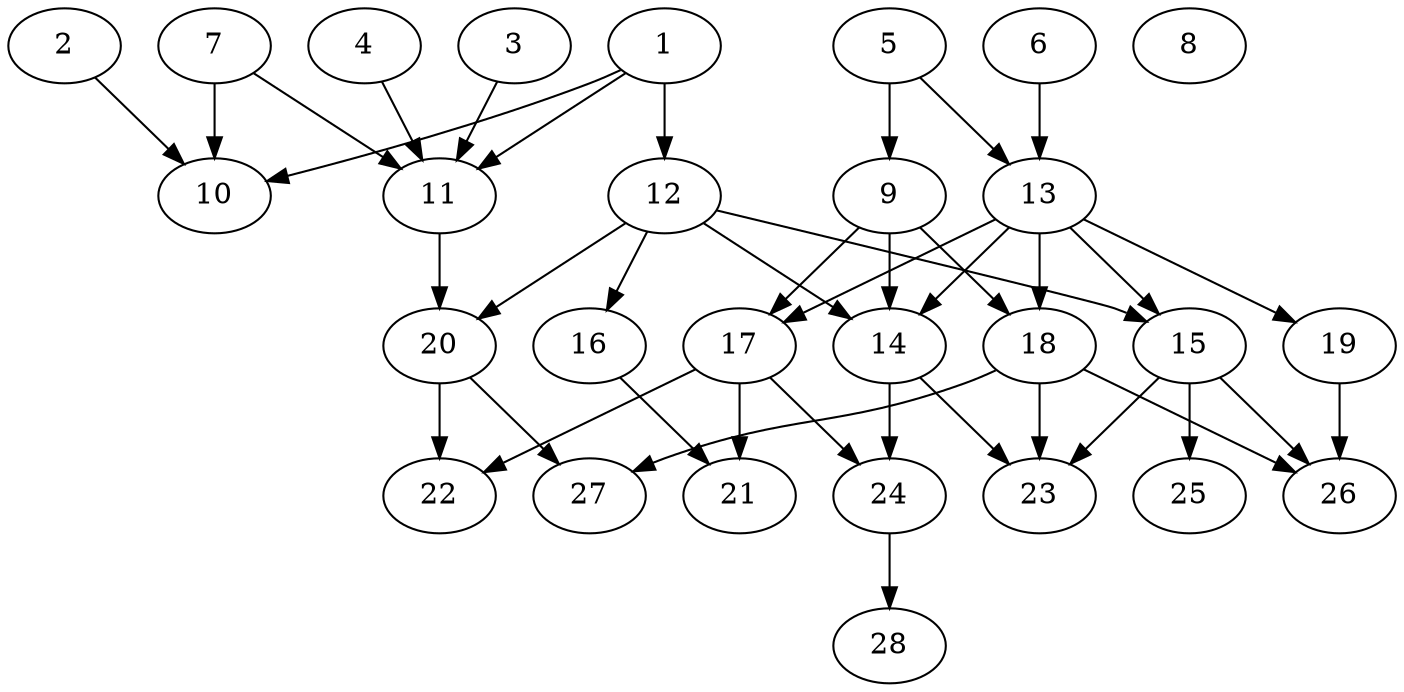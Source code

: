 // DAG (tier=2-normal, mode=compute, n=28, ccr=0.352, fat=0.595, density=0.431, regular=0.588, jump=0.184, mindata=524288, maxdata=8388608)
// DAG automatically generated by daggen at Sun Aug 24 16:33:33 2025
// /home/ermia/Project/Environments/daggen/bin/daggen --dot --ccr 0.352 --fat 0.595 --regular 0.588 --density 0.431 --jump 0.184 --mindata 524288 --maxdata 8388608 -n 28 
digraph G {
  1 [size="282664119934696554496", alpha="0.13", expect_size="141332059967348277248"]
  1 -> 10 [size ="344564430798848"]
  1 -> 11 [size ="344564430798848"]
  1 -> 12 [size ="344564430798848"]
  2 [size="3124805989221246", alpha="0.12", expect_size="1562402994610623"]
  2 -> 10 [size ="101355993694208"]
  3 [size="782937233789634", alpha="0.05", expect_size="391468616894817"]
  3 -> 11 [size ="28647968735232"]
  4 [size="273891517977342246912", alpha="0.04", expect_size="136945758988671123456"]
  4 -> 11 [size ="337397900378112"]
  5 [size="8047710532620255232", alpha="0.03", expect_size="4023855266310127616"]
  5 -> 9 [size ="32127101960192"]
  5 -> 13 [size ="32127101960192"]
  6 [size="10230749538025472000", alpha="0.08", expect_size="5115374769012736000"]
  6 -> 13 [size ="37701759795200"]
  7 [size="211889257762970", alpha="0.06", expect_size="105944628881485"]
  7 -> 10 [size ="3576977948672"]
  7 -> 11 [size ="3576977948672"]
  8 [size="5697323315695167", alpha="0.04", expect_size="2848661657847583"]
  9 [size="170016732457467904", alpha="0.08", expect_size="85008366228733952"]
  9 -> 14 [size ="2455186178048"]
  9 -> 17 [size ="2455186178048"]
  9 -> 18 [size ="2455186178048"]
  10 [size="306596510605246464000", alpha="0.19", expect_size="153298255302623232000"]
  11 [size="7487240225992986", alpha="0.16", expect_size="3743620112996493"]
  11 -> 20 [size ="4883587530752"]
  12 [size="31941520325946784", alpha="0.09", expect_size="15970760162973392"]
  12 -> 14 [size ="46919371980800"]
  12 -> 15 [size ="46919371980800"]
  12 -> 16 [size ="46919371980800"]
  12 -> 20 [size ="46919371980800"]
  13 [size="1067312249367953408", alpha="0.05", expect_size="533656124683976704"]
  13 -> 14 [size ="8355087122432"]
  13 -> 15 [size ="8355087122432"]
  13 -> 17 [size ="8355087122432"]
  13 -> 18 [size ="8355087122432"]
  13 -> 19 [size ="8355087122432"]
  14 [size="5426469083425144", alpha="0.13", expect_size="2713234541712572"]
  14 -> 23 [size ="258017777942528"]
  14 -> 24 [size ="258017777942528"]
  15 [size="1241190542448123", alpha="0.12", expect_size="620595271224061"]
  15 -> 23 [size ="22699782963200"]
  15 -> 25 [size ="22699782963200"]
  15 -> 26 [size ="22699782963200"]
  16 [size="243070993837028768", alpha="0.10", expect_size="121535496918514384"]
  16 -> 21 [size ="160783476457472"]
  17 [size="18830124480531176", alpha="0.13", expect_size="9415062240265588"]
  17 -> 21 [size ="416816518135808"]
  17 -> 22 [size ="416816518135808"]
  17 -> 24 [size ="416816518135808"]
  18 [size="5046123236004515", alpha="0.08", expect_size="2523061618002257"]
  18 -> 23 [size ="86490918944768"]
  18 -> 26 [size ="86490918944768"]
  18 -> 27 [size ="86490918944768"]
  19 [size="7112107440486911", alpha="0.14", expect_size="3556053720243455"]
  19 -> 26 [size ="134822387253248"]
  20 [size="9339724917523944", alpha="0.00", expect_size="4669862458761972"]
  20 -> 22 [size ="504230913769472"]
  20 -> 27 [size ="504230913769472"]
  21 [size="7089218661671501824", alpha="0.17", expect_size="3544609330835750912"]
  22 [size="476575731384213045248", alpha="0.01", expect_size="238287865692106522624"]
  23 [size="12736573959684920", alpha="0.06", expect_size="6368286979842460"]
  24 [size="743643259592891136", alpha="0.16", expect_size="371821629796445568"]
  24 -> 28 [size ="491692687884288"]
  25 [size="744536136958610", alpha="0.09", expect_size="372268068479305"]
  26 [size="98809359612371216", alpha="0.01", expect_size="49404679806185608"]
  27 [size="350133107770563493888", alpha="0.15", expect_size="175066553885281746944"]
  28 [size="10347006949744181248", alpha="0.08", expect_size="5173503474872090624"]
}